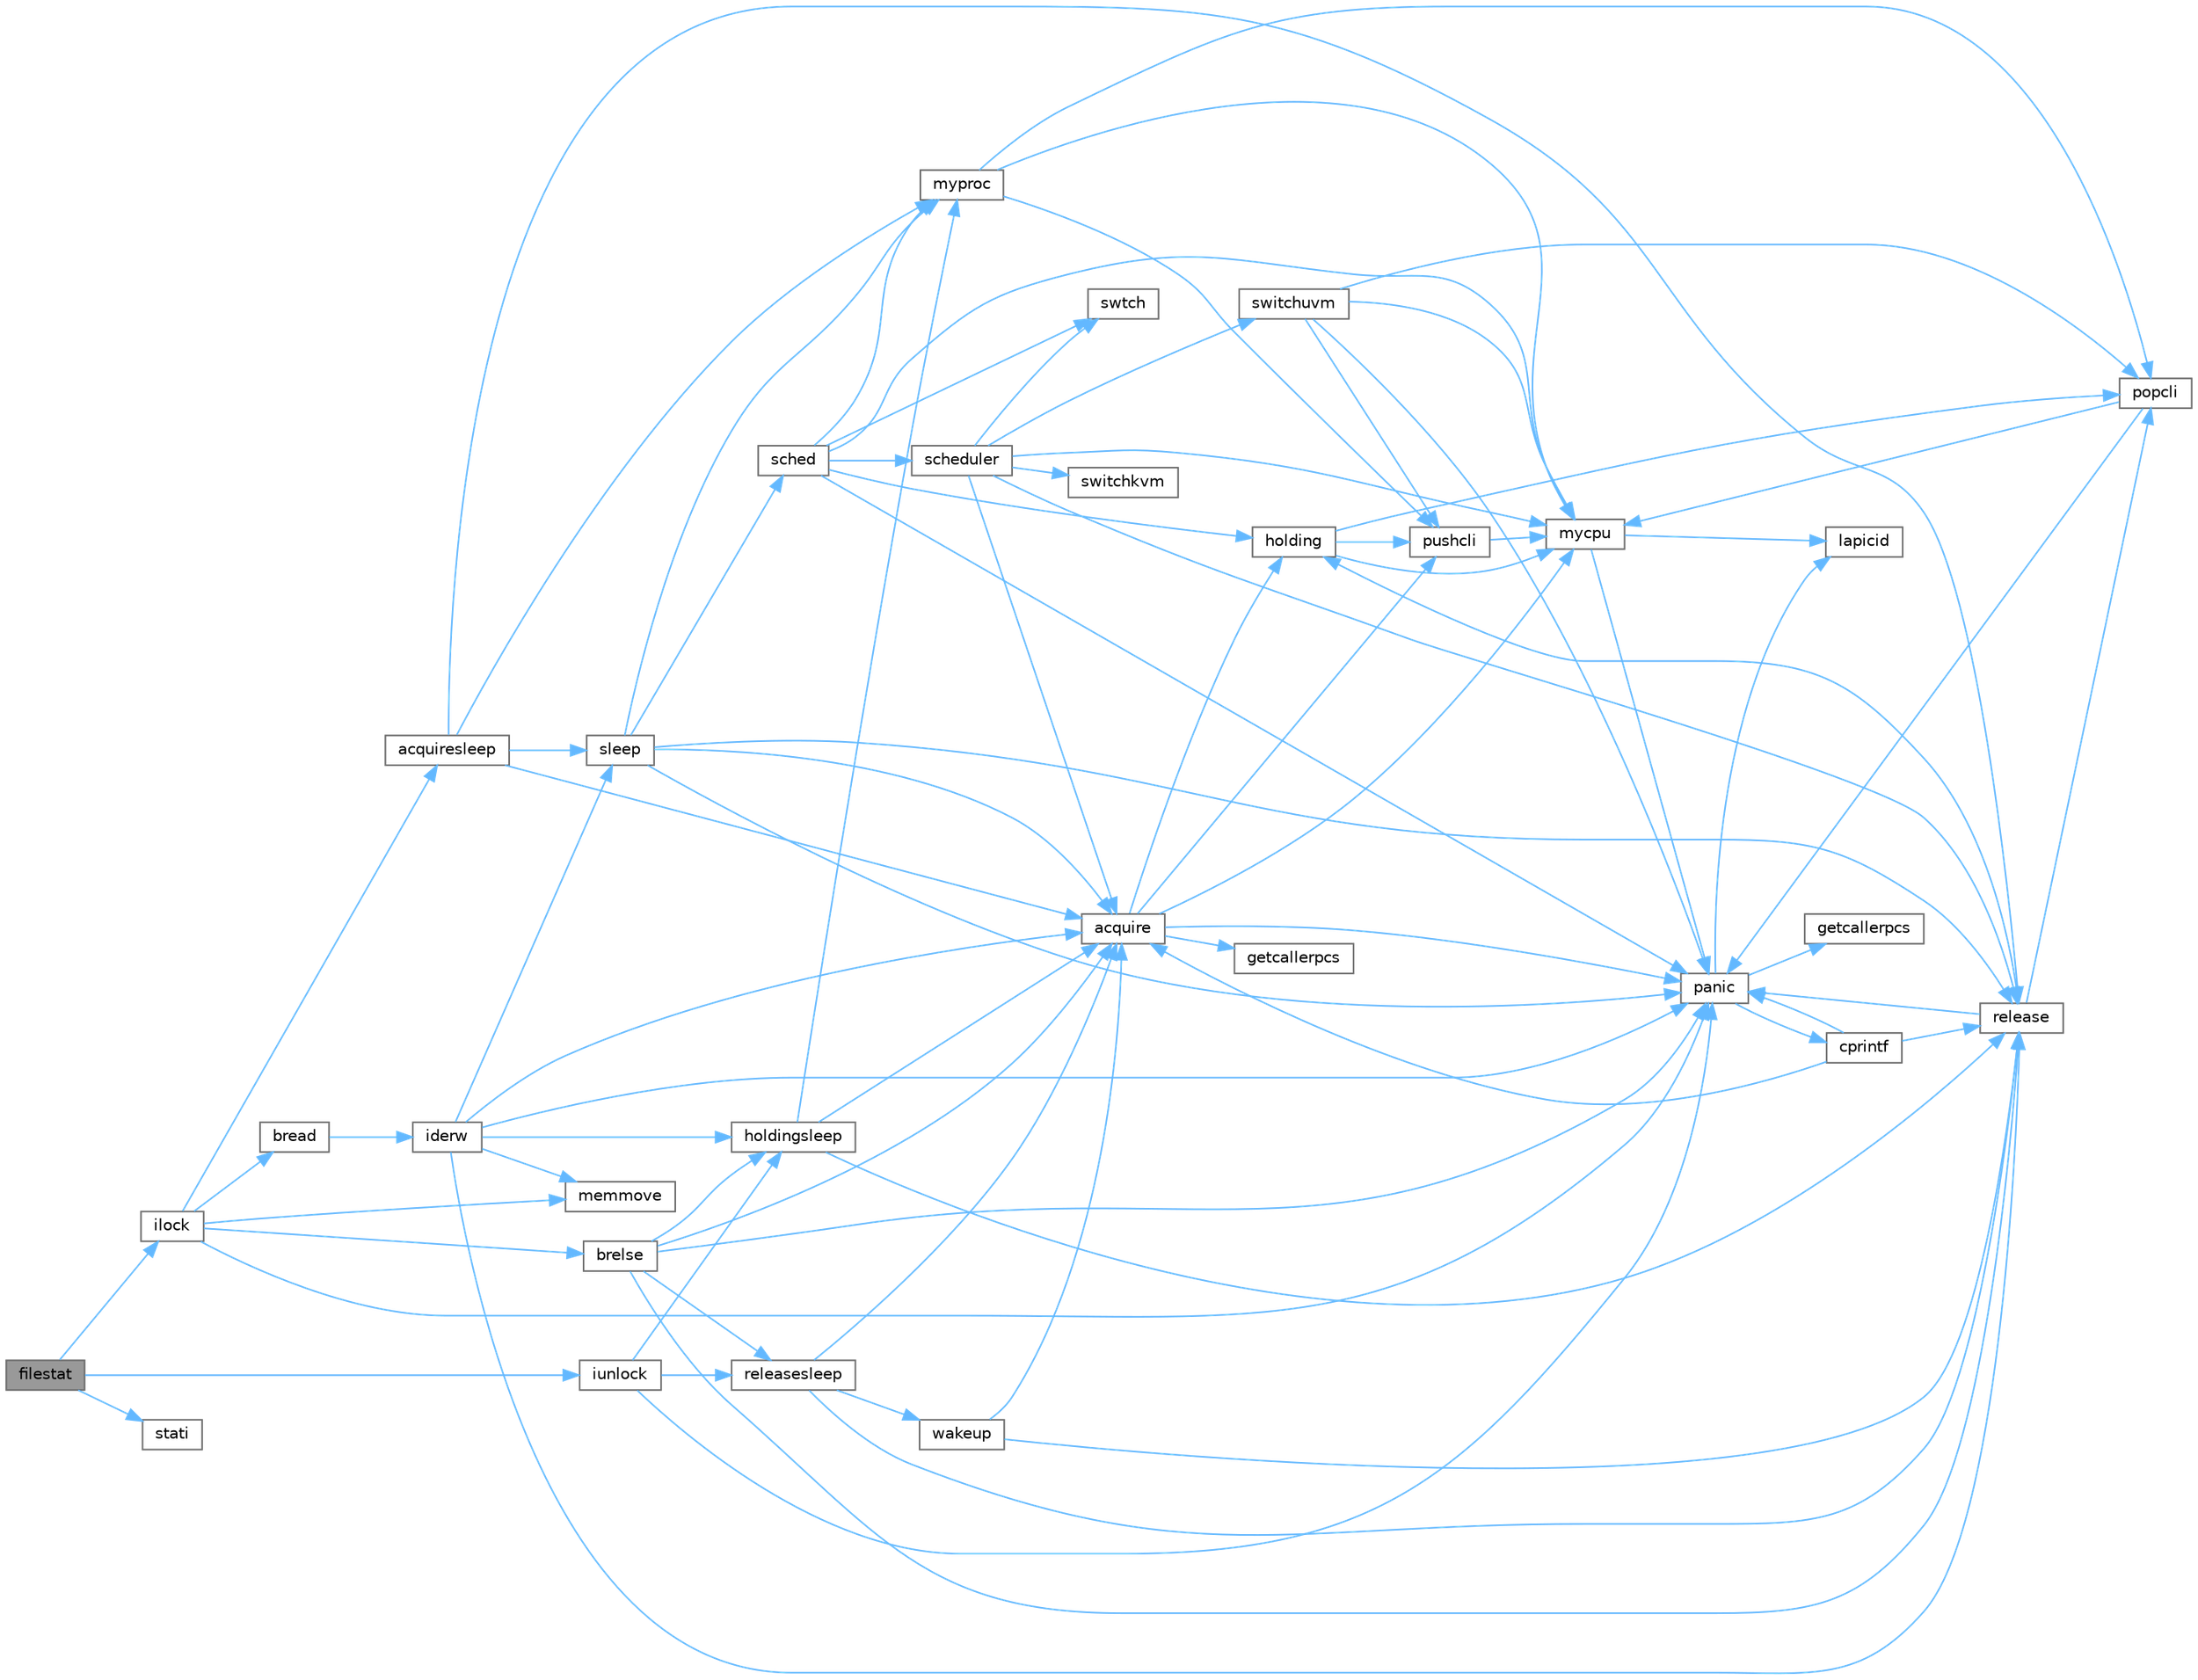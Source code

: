 digraph "filestat"
{
 // LATEX_PDF_SIZE
  bgcolor="transparent";
  edge [fontname=Helvetica,fontsize=10,labelfontname=Helvetica,labelfontsize=10];
  node [fontname=Helvetica,fontsize=10,shape=box,height=0.2,width=0.4];
  rankdir="LR";
  Node1 [id="Node000001",label="filestat",height=0.2,width=0.4,color="gray40", fillcolor="grey60", style="filled", fontcolor="black",tooltip=" "];
  Node1 -> Node2 [id="edge1_Node000001_Node000002",color="steelblue1",style="solid",tooltip=" "];
  Node2 [id="Node000002",label="ilock",height=0.2,width=0.4,color="grey40", fillcolor="white", style="filled",URL="$d2/d5a/fs_8c.html#aed28187406d84a3aa71f10c6235a03ec",tooltip=" "];
  Node2 -> Node3 [id="edge2_Node000002_Node000003",color="steelblue1",style="solid",tooltip=" "];
  Node3 [id="Node000003",label="acquiresleep",height=0.2,width=0.4,color="grey40", fillcolor="white", style="filled",URL="$d8/dd1/sleeplock_8c.html#aaad2d7a86d4859982dd9a132f5128ff2",tooltip=" "];
  Node3 -> Node4 [id="edge3_Node000003_Node000004",color="steelblue1",style="solid",tooltip=" "];
  Node4 [id="Node000004",label="acquire",height=0.2,width=0.4,color="grey40", fillcolor="white", style="filled",URL="$d3/d2d/spinlock_8c.html#aed377f16a085b00de3a4b32392adbdfb",tooltip=" "];
  Node4 -> Node5 [id="edge4_Node000004_Node000005",color="steelblue1",style="solid",tooltip=" "];
  Node5 [id="Node000005",label="getcallerpcs",height=0.2,width=0.4,color="grey40", fillcolor="white", style="filled",URL="$d3/d2d/spinlock_8c.html#a6ac35304ea80f01086b47edcc2328010",tooltip=" "];
  Node4 -> Node6 [id="edge5_Node000004_Node000006",color="steelblue1",style="solid",tooltip=" "];
  Node6 [id="Node000006",label="holding",height=0.2,width=0.4,color="grey40", fillcolor="white", style="filled",URL="$d3/d2d/spinlock_8c.html#aea48df3e5cfb903179ad3dc78ab502d9",tooltip=" "];
  Node6 -> Node7 [id="edge6_Node000006_Node000007",color="steelblue1",style="solid",tooltip=" "];
  Node7 [id="Node000007",label="mycpu",height=0.2,width=0.4,color="grey40", fillcolor="white", style="filled",URL="$d3/dda/proc_8c.html#ad427959ad025dabd8cd393b27ec39160",tooltip=" "];
  Node7 -> Node8 [id="edge7_Node000007_Node000008",color="steelblue1",style="solid",tooltip=" "];
  Node8 [id="Node000008",label="lapicid",height=0.2,width=0.4,color="grey40", fillcolor="white", style="filled",URL="$dc/df6/lapic_8c.html#a627f7996b64f99d885244a5102c85164",tooltip=" "];
  Node7 -> Node9 [id="edge8_Node000007_Node000009",color="steelblue1",style="solid",tooltip=" "];
  Node9 [id="Node000009",label="panic",height=0.2,width=0.4,color="grey40", fillcolor="white", style="filled",URL="$d0/d56/console_8c.html#a95c0aca5d6d7487933984f08b189917a",tooltip=" "];
  Node9 -> Node10 [id="edge9_Node000009_Node000010",color="steelblue1",style="solid",tooltip=" "];
  Node10 [id="Node000010",label="cprintf",height=0.2,width=0.4,color="grey40", fillcolor="white", style="filled",URL="$d0/d56/console_8c.html#a90f0742d846503e4ed1804f1df421ec6",tooltip=" "];
  Node10 -> Node4 [id="edge10_Node000010_Node000004",color="steelblue1",style="solid",tooltip=" "];
  Node10 -> Node9 [id="edge11_Node000010_Node000009",color="steelblue1",style="solid",tooltip=" "];
  Node10 -> Node11 [id="edge12_Node000010_Node000011",color="steelblue1",style="solid",tooltip=" "];
  Node11 [id="Node000011",label="release",height=0.2,width=0.4,color="grey40", fillcolor="white", style="filled",URL="$d3/d2d/spinlock_8c.html#a1cee376aa9a00e754bf5481cd5f3d97b",tooltip=" "];
  Node11 -> Node6 [id="edge13_Node000011_Node000006",color="steelblue1",style="solid",tooltip=" "];
  Node11 -> Node9 [id="edge14_Node000011_Node000009",color="steelblue1",style="solid",tooltip=" "];
  Node11 -> Node12 [id="edge15_Node000011_Node000012",color="steelblue1",style="solid",tooltip=" "];
  Node12 [id="Node000012",label="popcli",height=0.2,width=0.4,color="grey40", fillcolor="white", style="filled",URL="$d3/d2d/spinlock_8c.html#ae3424f669269fef400ce29c3aeb43fdb",tooltip=" "];
  Node12 -> Node7 [id="edge16_Node000012_Node000007",color="steelblue1",style="solid",tooltip=" "];
  Node12 -> Node9 [id="edge17_Node000012_Node000009",color="steelblue1",style="solid",tooltip=" "];
  Node9 -> Node13 [id="edge18_Node000009_Node000013",color="steelblue1",style="solid",tooltip=" "];
  Node13 [id="Node000013",label="getcallerpcs",height=0.2,width=0.4,color="grey40", fillcolor="white", style="filled",URL="$d5/d64/defs_8h.html#a4105de9e2969515d6c6c795c4386f69f",tooltip=" "];
  Node9 -> Node8 [id="edge19_Node000009_Node000008",color="steelblue1",style="solid",tooltip=" "];
  Node6 -> Node12 [id="edge20_Node000006_Node000012",color="steelblue1",style="solid",tooltip=" "];
  Node6 -> Node14 [id="edge21_Node000006_Node000014",color="steelblue1",style="solid",tooltip=" "];
  Node14 [id="Node000014",label="pushcli",height=0.2,width=0.4,color="grey40", fillcolor="white", style="filled",URL="$d3/d2d/spinlock_8c.html#a206b749d1b7768dadce61cbcde7e0f1c",tooltip=" "];
  Node14 -> Node7 [id="edge22_Node000014_Node000007",color="steelblue1",style="solid",tooltip=" "];
  Node4 -> Node7 [id="edge23_Node000004_Node000007",color="steelblue1",style="solid",tooltip=" "];
  Node4 -> Node9 [id="edge24_Node000004_Node000009",color="steelblue1",style="solid",tooltip=" "];
  Node4 -> Node14 [id="edge25_Node000004_Node000014",color="steelblue1",style="solid",tooltip=" "];
  Node3 -> Node15 [id="edge26_Node000003_Node000015",color="steelblue1",style="solid",tooltip=" "];
  Node15 [id="Node000015",label="myproc",height=0.2,width=0.4,color="grey40", fillcolor="white", style="filled",URL="$d3/dda/proc_8c.html#a41af0935f3989aae450cf8988cd9c3a9",tooltip=" "];
  Node15 -> Node7 [id="edge27_Node000015_Node000007",color="steelblue1",style="solid",tooltip=" "];
  Node15 -> Node12 [id="edge28_Node000015_Node000012",color="steelblue1",style="solid",tooltip=" "];
  Node15 -> Node14 [id="edge29_Node000015_Node000014",color="steelblue1",style="solid",tooltip=" "];
  Node3 -> Node11 [id="edge30_Node000003_Node000011",color="steelblue1",style="solid",tooltip=" "];
  Node3 -> Node16 [id="edge31_Node000003_Node000016",color="steelblue1",style="solid",tooltip=" "];
  Node16 [id="Node000016",label="sleep",height=0.2,width=0.4,color="grey40", fillcolor="white", style="filled",URL="$d3/dda/proc_8c.html#ae70cc0370342e46f6db3bec367232457",tooltip=" "];
  Node16 -> Node4 [id="edge32_Node000016_Node000004",color="steelblue1",style="solid",tooltip=" "];
  Node16 -> Node15 [id="edge33_Node000016_Node000015",color="steelblue1",style="solid",tooltip=" "];
  Node16 -> Node9 [id="edge34_Node000016_Node000009",color="steelblue1",style="solid",tooltip=" "];
  Node16 -> Node11 [id="edge35_Node000016_Node000011",color="steelblue1",style="solid",tooltip=" "];
  Node16 -> Node17 [id="edge36_Node000016_Node000017",color="steelblue1",style="solid",tooltip=" "];
  Node17 [id="Node000017",label="sched",height=0.2,width=0.4,color="grey40", fillcolor="white", style="filled",URL="$d3/dda/proc_8c.html#ad788da91743c333b5bed7c4a0dd12365",tooltip=" "];
  Node17 -> Node6 [id="edge37_Node000017_Node000006",color="steelblue1",style="solid",tooltip=" "];
  Node17 -> Node7 [id="edge38_Node000017_Node000007",color="steelblue1",style="solid",tooltip=" "];
  Node17 -> Node15 [id="edge39_Node000017_Node000015",color="steelblue1",style="solid",tooltip=" "];
  Node17 -> Node9 [id="edge40_Node000017_Node000009",color="steelblue1",style="solid",tooltip=" "];
  Node17 -> Node18 [id="edge41_Node000017_Node000018",color="steelblue1",style="solid",tooltip=" "];
  Node18 [id="Node000018",label="scheduler",height=0.2,width=0.4,color="grey40", fillcolor="white", style="filled",URL="$d3/dda/proc_8c.html#a9fa00b0be5d3c4781048861e2506eb63",tooltip=" "];
  Node18 -> Node4 [id="edge42_Node000018_Node000004",color="steelblue1",style="solid",tooltip=" "];
  Node18 -> Node7 [id="edge43_Node000018_Node000007",color="steelblue1",style="solid",tooltip=" "];
  Node18 -> Node11 [id="edge44_Node000018_Node000011",color="steelblue1",style="solid",tooltip=" "];
  Node18 -> Node19 [id="edge45_Node000018_Node000019",color="steelblue1",style="solid",tooltip=" "];
  Node19 [id="Node000019",label="switchkvm",height=0.2,width=0.4,color="grey40", fillcolor="white", style="filled",URL="$de/de9/vm_8c.html#a02ca0670bc1fe12e38453082631ff360",tooltip=" "];
  Node18 -> Node20 [id="edge46_Node000018_Node000020",color="steelblue1",style="solid",tooltip=" "];
  Node20 [id="Node000020",label="switchuvm",height=0.2,width=0.4,color="grey40", fillcolor="white", style="filled",URL="$de/de9/vm_8c.html#a87c90f0ab2a1b11c2b55f4e483bb8493",tooltip=" "];
  Node20 -> Node7 [id="edge47_Node000020_Node000007",color="steelblue1",style="solid",tooltip=" "];
  Node20 -> Node9 [id="edge48_Node000020_Node000009",color="steelblue1",style="solid",tooltip=" "];
  Node20 -> Node12 [id="edge49_Node000020_Node000012",color="steelblue1",style="solid",tooltip=" "];
  Node20 -> Node14 [id="edge50_Node000020_Node000014",color="steelblue1",style="solid",tooltip=" "];
  Node18 -> Node21 [id="edge51_Node000018_Node000021",color="steelblue1",style="solid",tooltip=" "];
  Node21 [id="Node000021",label="swtch",height=0.2,width=0.4,color="grey40", fillcolor="white", style="filled",URL="$d5/d64/defs_8h.html#a1d9e7047d3dfb57809a2541d8387705e",tooltip=" "];
  Node17 -> Node21 [id="edge52_Node000017_Node000021",color="steelblue1",style="solid",tooltip=" "];
  Node2 -> Node22 [id="edge53_Node000002_Node000022",color="steelblue1",style="solid",tooltip=" "];
  Node22 [id="Node000022",label="bread",height=0.2,width=0.4,color="grey40", fillcolor="white", style="filled",URL="$dc/de6/bio_8c.html#a30b8d2ef2300ed8e3d879a428fe39898",tooltip=" "];
  Node22 -> Node23 [id="edge54_Node000022_Node000023",color="steelblue1",style="solid",tooltip=" "];
  Node23 [id="Node000023",label="iderw",height=0.2,width=0.4,color="grey40", fillcolor="white", style="filled",URL="$da/d9b/memide_8c.html#a7f36b008f02088c86f76e98e05b55af5",tooltip=" "];
  Node23 -> Node4 [id="edge55_Node000023_Node000004",color="steelblue1",style="solid",tooltip=" "];
  Node23 -> Node24 [id="edge56_Node000023_Node000024",color="steelblue1",style="solid",tooltip=" "];
  Node24 [id="Node000024",label="holdingsleep",height=0.2,width=0.4,color="grey40", fillcolor="white", style="filled",URL="$d8/dd1/sleeplock_8c.html#a6fdbe54cbecd8fc67d74793b27adcf05",tooltip=" "];
  Node24 -> Node4 [id="edge57_Node000024_Node000004",color="steelblue1",style="solid",tooltip=" "];
  Node24 -> Node15 [id="edge58_Node000024_Node000015",color="steelblue1",style="solid",tooltip=" "];
  Node24 -> Node11 [id="edge59_Node000024_Node000011",color="steelblue1",style="solid",tooltip=" "];
  Node23 -> Node25 [id="edge60_Node000023_Node000025",color="steelblue1",style="solid",tooltip=" "];
  Node25 [id="Node000025",label="memmove",height=0.2,width=0.4,color="grey40", fillcolor="white", style="filled",URL="$d1/db0/string_8c.html#a07f97e2ed1ce37955192d52de8f4911f",tooltip=" "];
  Node23 -> Node9 [id="edge61_Node000023_Node000009",color="steelblue1",style="solid",tooltip=" "];
  Node23 -> Node11 [id="edge62_Node000023_Node000011",color="steelblue1",style="solid",tooltip=" "];
  Node23 -> Node16 [id="edge63_Node000023_Node000016",color="steelblue1",style="solid",tooltip=" "];
  Node2 -> Node26 [id="edge64_Node000002_Node000026",color="steelblue1",style="solid",tooltip=" "];
  Node26 [id="Node000026",label="brelse",height=0.2,width=0.4,color="grey40", fillcolor="white", style="filled",URL="$dc/de6/bio_8c.html#ab5335aeb503731104314321a78a6d727",tooltip=" "];
  Node26 -> Node4 [id="edge65_Node000026_Node000004",color="steelblue1",style="solid",tooltip=" "];
  Node26 -> Node24 [id="edge66_Node000026_Node000024",color="steelblue1",style="solid",tooltip=" "];
  Node26 -> Node9 [id="edge67_Node000026_Node000009",color="steelblue1",style="solid",tooltip=" "];
  Node26 -> Node11 [id="edge68_Node000026_Node000011",color="steelblue1",style="solid",tooltip=" "];
  Node26 -> Node27 [id="edge69_Node000026_Node000027",color="steelblue1",style="solid",tooltip=" "];
  Node27 [id="Node000027",label="releasesleep",height=0.2,width=0.4,color="grey40", fillcolor="white", style="filled",URL="$d8/dd1/sleeplock_8c.html#aa997067c2c9bfef15af6fa0a10c20f4a",tooltip=" "];
  Node27 -> Node4 [id="edge70_Node000027_Node000004",color="steelblue1",style="solid",tooltip=" "];
  Node27 -> Node11 [id="edge71_Node000027_Node000011",color="steelblue1",style="solid",tooltip=" "];
  Node27 -> Node28 [id="edge72_Node000027_Node000028",color="steelblue1",style="solid",tooltip=" "];
  Node28 [id="Node000028",label="wakeup",height=0.2,width=0.4,color="grey40", fillcolor="white", style="filled",URL="$d3/dda/proc_8c.html#a4a34d9f03e436cfa09b88f735f6ee952",tooltip=" "];
  Node28 -> Node4 [id="edge73_Node000028_Node000004",color="steelblue1",style="solid",tooltip=" "];
  Node28 -> Node11 [id="edge74_Node000028_Node000011",color="steelblue1",style="solid",tooltip=" "];
  Node2 -> Node25 [id="edge75_Node000002_Node000025",color="steelblue1",style="solid",tooltip=" "];
  Node2 -> Node9 [id="edge76_Node000002_Node000009",color="steelblue1",style="solid",tooltip=" "];
  Node1 -> Node29 [id="edge77_Node000001_Node000029",color="steelblue1",style="solid",tooltip=" "];
  Node29 [id="Node000029",label="iunlock",height=0.2,width=0.4,color="grey40", fillcolor="white", style="filled",URL="$d2/d5a/fs_8c.html#ae4e29916219b9293b37f9c34220694fe",tooltip=" "];
  Node29 -> Node24 [id="edge78_Node000029_Node000024",color="steelblue1",style="solid",tooltip=" "];
  Node29 -> Node9 [id="edge79_Node000029_Node000009",color="steelblue1",style="solid",tooltip=" "];
  Node29 -> Node27 [id="edge80_Node000029_Node000027",color="steelblue1",style="solid",tooltip=" "];
  Node1 -> Node30 [id="edge81_Node000001_Node000030",color="steelblue1",style="solid",tooltip=" "];
  Node30 [id="Node000030",label="stati",height=0.2,width=0.4,color="grey40", fillcolor="white", style="filled",URL="$d2/d5a/fs_8c.html#a4ccff0bd4d9802e709d0af8d71a59861",tooltip=" "];
}
